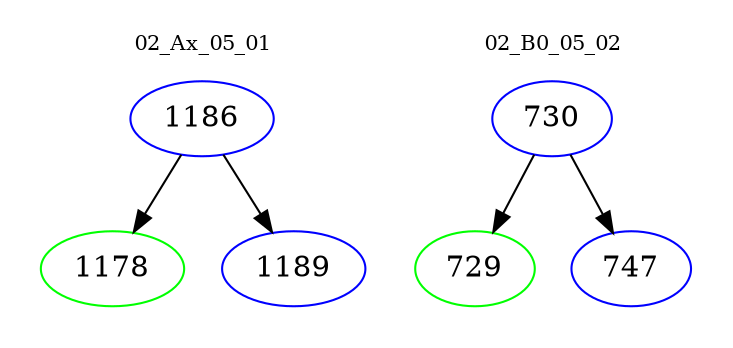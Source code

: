 digraph{
subgraph cluster_0 {
color = white
label = "02_Ax_05_01";
fontsize=10;
T0_1186 [label="1186", color="blue"]
T0_1186 -> T0_1178 [color="black"]
T0_1178 [label="1178", color="green"]
T0_1186 -> T0_1189 [color="black"]
T0_1189 [label="1189", color="blue"]
}
subgraph cluster_1 {
color = white
label = "02_B0_05_02";
fontsize=10;
T1_730 [label="730", color="blue"]
T1_730 -> T1_729 [color="black"]
T1_729 [label="729", color="green"]
T1_730 -> T1_747 [color="black"]
T1_747 [label="747", color="blue"]
}
}
